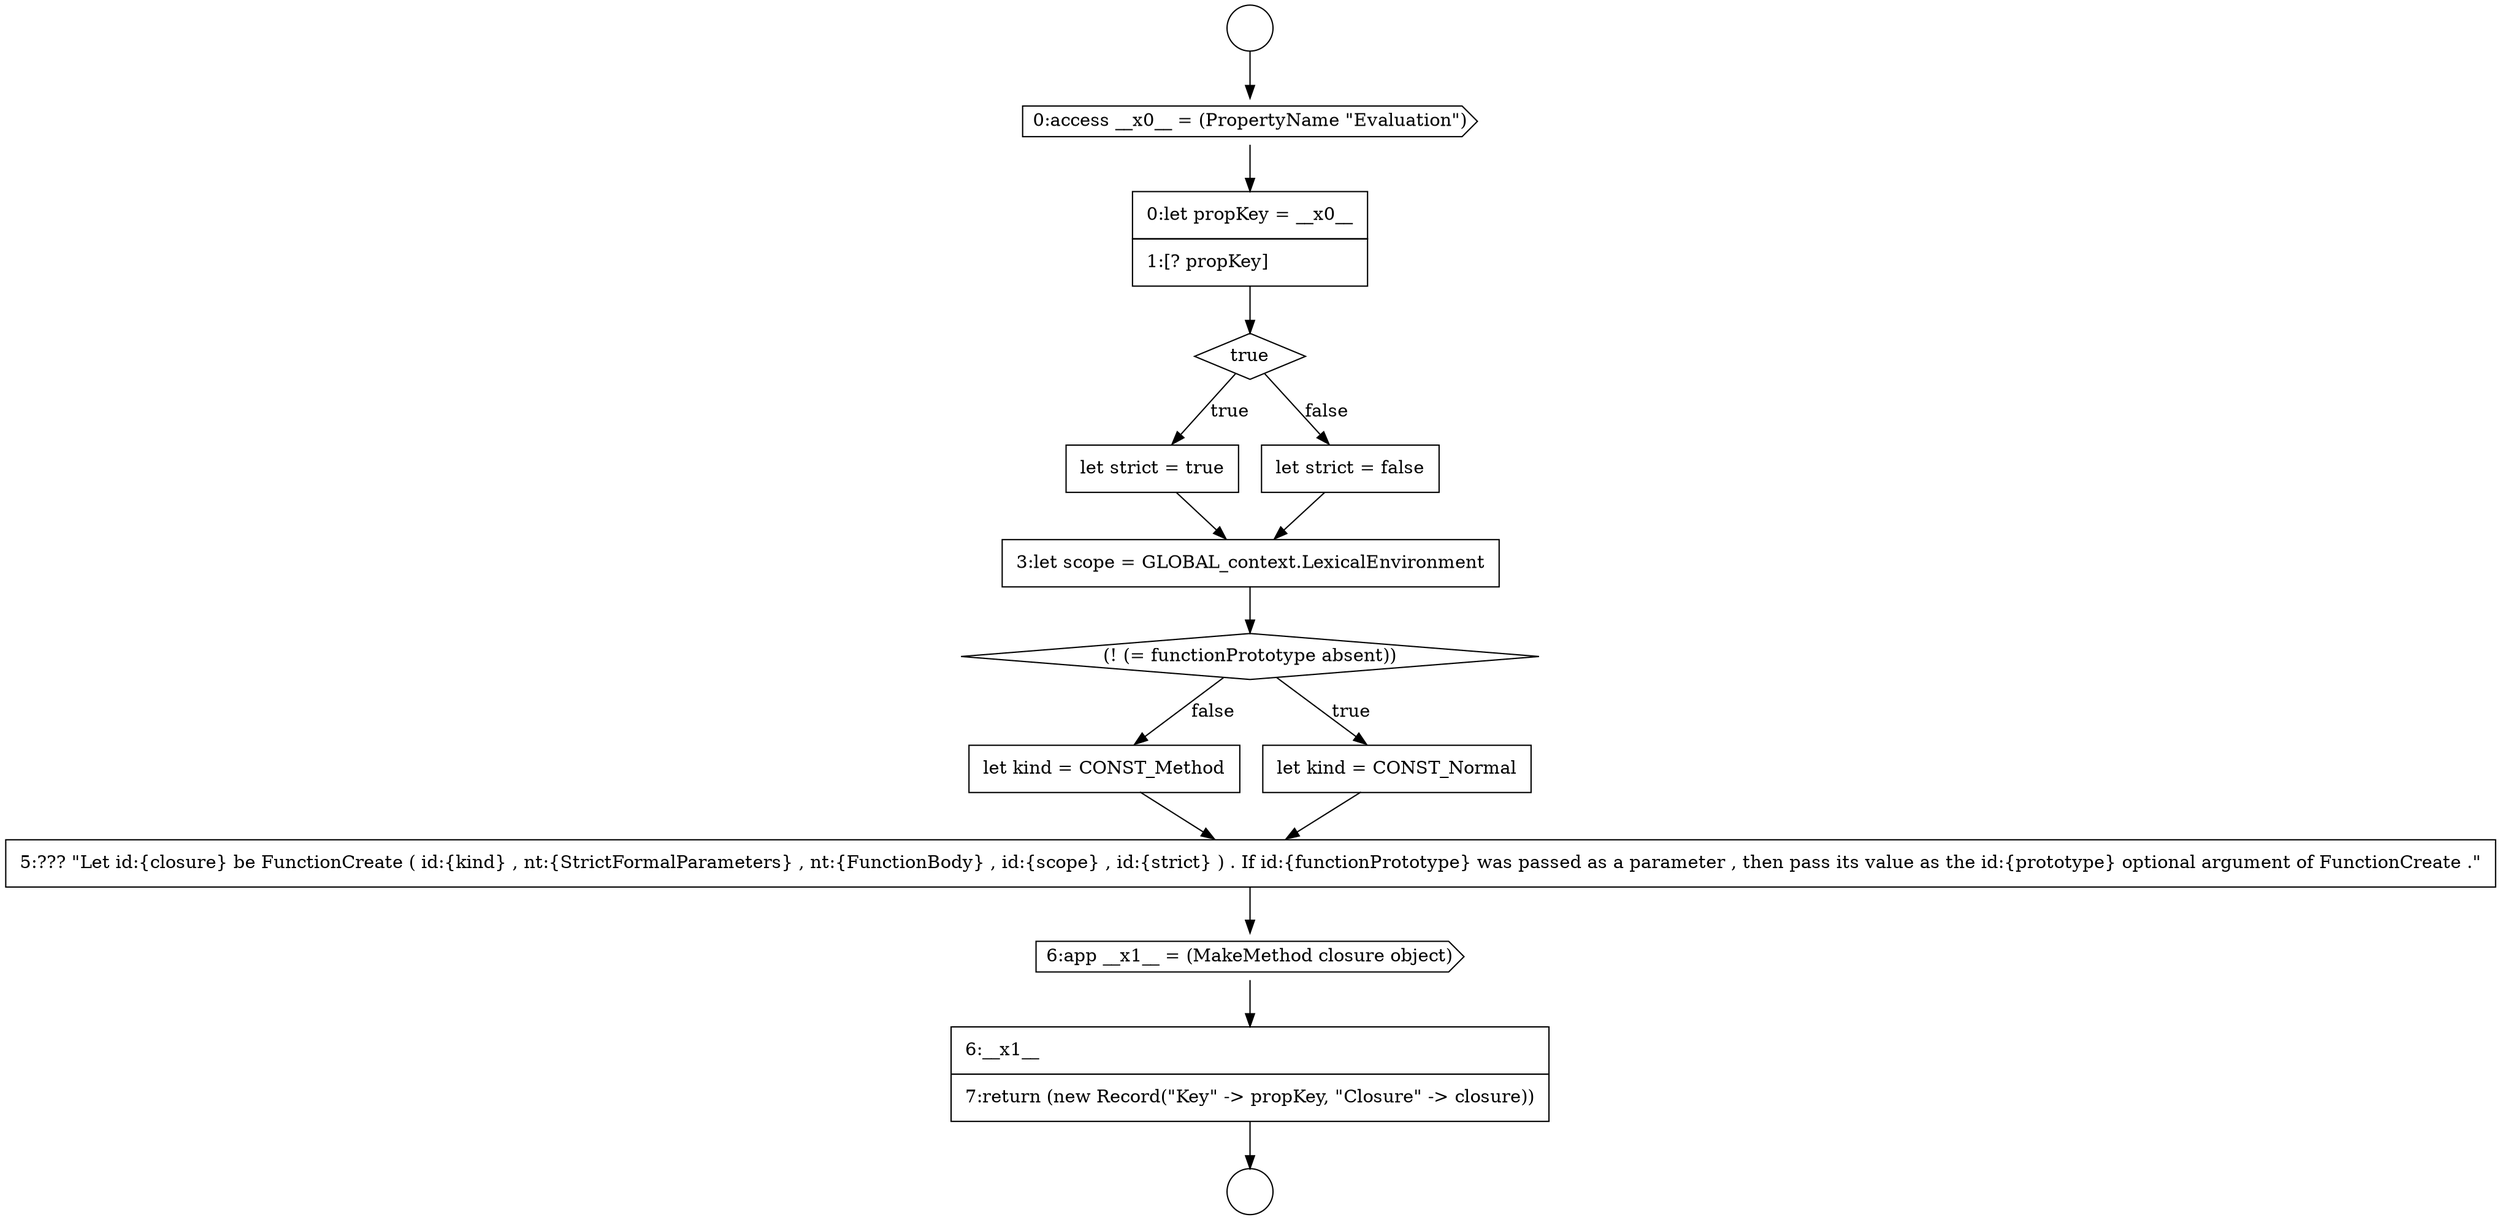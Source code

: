 digraph {
  node8266 [shape=none, margin=0, label=<<font color="black">
    <table border="0" cellborder="1" cellspacing="0" cellpadding="10">
      <tr><td align="left">let strict = true</td></tr>
    </table>
  </font>> color="black" fillcolor="white" style=filled]
  node8271 [shape=none, margin=0, label=<<font color="black">
    <table border="0" cellborder="1" cellspacing="0" cellpadding="10">
      <tr><td align="left">let kind = CONST_Method</td></tr>
    </table>
  </font>> color="black" fillcolor="white" style=filled]
  node8265 [shape=diamond, label=<<font color="black">true</font>> color="black" fillcolor="white" style=filled]
  node8270 [shape=none, margin=0, label=<<font color="black">
    <table border="0" cellborder="1" cellspacing="0" cellpadding="10">
      <tr><td align="left">let kind = CONST_Normal</td></tr>
    </table>
  </font>> color="black" fillcolor="white" style=filled]
  node8262 [shape=circle label=" " color="black" fillcolor="white" style=filled]
  node8269 [shape=diamond, label=<<font color="black">(! (= functionPrototype absent))</font>> color="black" fillcolor="white" style=filled]
  node8263 [shape=cds, label=<<font color="black">0:access __x0__ = (PropertyName &quot;Evaluation&quot;)</font>> color="black" fillcolor="white" style=filled]
  node8268 [shape=none, margin=0, label=<<font color="black">
    <table border="0" cellborder="1" cellspacing="0" cellpadding="10">
      <tr><td align="left">3:let scope = GLOBAL_context.LexicalEnvironment</td></tr>
    </table>
  </font>> color="black" fillcolor="white" style=filled]
  node8274 [shape=none, margin=0, label=<<font color="black">
    <table border="0" cellborder="1" cellspacing="0" cellpadding="10">
      <tr><td align="left">6:__x1__</td></tr>
      <tr><td align="left">7:return (new Record(&quot;Key&quot; -&gt; propKey, &quot;Closure&quot; -&gt; closure))</td></tr>
    </table>
  </font>> color="black" fillcolor="white" style=filled]
  node8261 [shape=circle label=" " color="black" fillcolor="white" style=filled]
  node8272 [shape=none, margin=0, label=<<font color="black">
    <table border="0" cellborder="1" cellspacing="0" cellpadding="10">
      <tr><td align="left">5:??? &quot;Let id:{closure} be FunctionCreate ( id:{kind} , nt:{StrictFormalParameters} , nt:{FunctionBody} , id:{scope} , id:{strict} ) . If id:{functionPrototype} was passed as a parameter , then pass its value as the id:{prototype} optional argument of FunctionCreate .&quot;</td></tr>
    </table>
  </font>> color="black" fillcolor="white" style=filled]
  node8267 [shape=none, margin=0, label=<<font color="black">
    <table border="0" cellborder="1" cellspacing="0" cellpadding="10">
      <tr><td align="left">let strict = false</td></tr>
    </table>
  </font>> color="black" fillcolor="white" style=filled]
  node8273 [shape=cds, label=<<font color="black">6:app __x1__ = (MakeMethod closure object)</font>> color="black" fillcolor="white" style=filled]
  node8264 [shape=none, margin=0, label=<<font color="black">
    <table border="0" cellborder="1" cellspacing="0" cellpadding="10">
      <tr><td align="left">0:let propKey = __x0__</td></tr>
      <tr><td align="left">1:[? propKey]</td></tr>
    </table>
  </font>> color="black" fillcolor="white" style=filled]
  node8270 -> node8272 [ color="black"]
  node8265 -> node8266 [label=<<font color="black">true</font>> color="black"]
  node8265 -> node8267 [label=<<font color="black">false</font>> color="black"]
  node8263 -> node8264 [ color="black"]
  node8272 -> node8273 [ color="black"]
  node8269 -> node8270 [label=<<font color="black">true</font>> color="black"]
  node8269 -> node8271 [label=<<font color="black">false</font>> color="black"]
  node8273 -> node8274 [ color="black"]
  node8266 -> node8268 [ color="black"]
  node8267 -> node8268 [ color="black"]
  node8264 -> node8265 [ color="black"]
  node8274 -> node8262 [ color="black"]
  node8271 -> node8272 [ color="black"]
  node8261 -> node8263 [ color="black"]
  node8268 -> node8269 [ color="black"]
}
